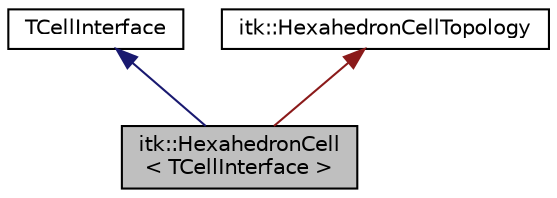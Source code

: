 digraph "itk::HexahedronCell&lt; TCellInterface &gt;"
{
 // LATEX_PDF_SIZE
  edge [fontname="Helvetica",fontsize="10",labelfontname="Helvetica",labelfontsize="10"];
  node [fontname="Helvetica",fontsize="10",shape=record];
  Node1 [label="itk::HexahedronCell\l\< TCellInterface \>",height=0.2,width=0.4,color="black", fillcolor="grey75", style="filled", fontcolor="black",tooltip="Represents a hexahedron (cuboid) for a Mesh."];
  Node2 -> Node1 [dir="back",color="midnightblue",fontsize="10",style="solid",fontname="Helvetica"];
  Node2 [label="TCellInterface",height=0.2,width=0.4,color="black", fillcolor="white", style="filled",tooltip=" "];
  Node3 -> Node1 [dir="back",color="firebrick4",fontsize="10",style="solid",fontname="Helvetica"];
  Node3 [label="itk::HexahedronCellTopology",height=0.2,width=0.4,color="black", fillcolor="white", style="filled",URL="$classitk_1_1HexahedronCellTopology.html",tooltip="Holds data defining the topological connections of the vertices and edges of a HexahedronCell."];
}
